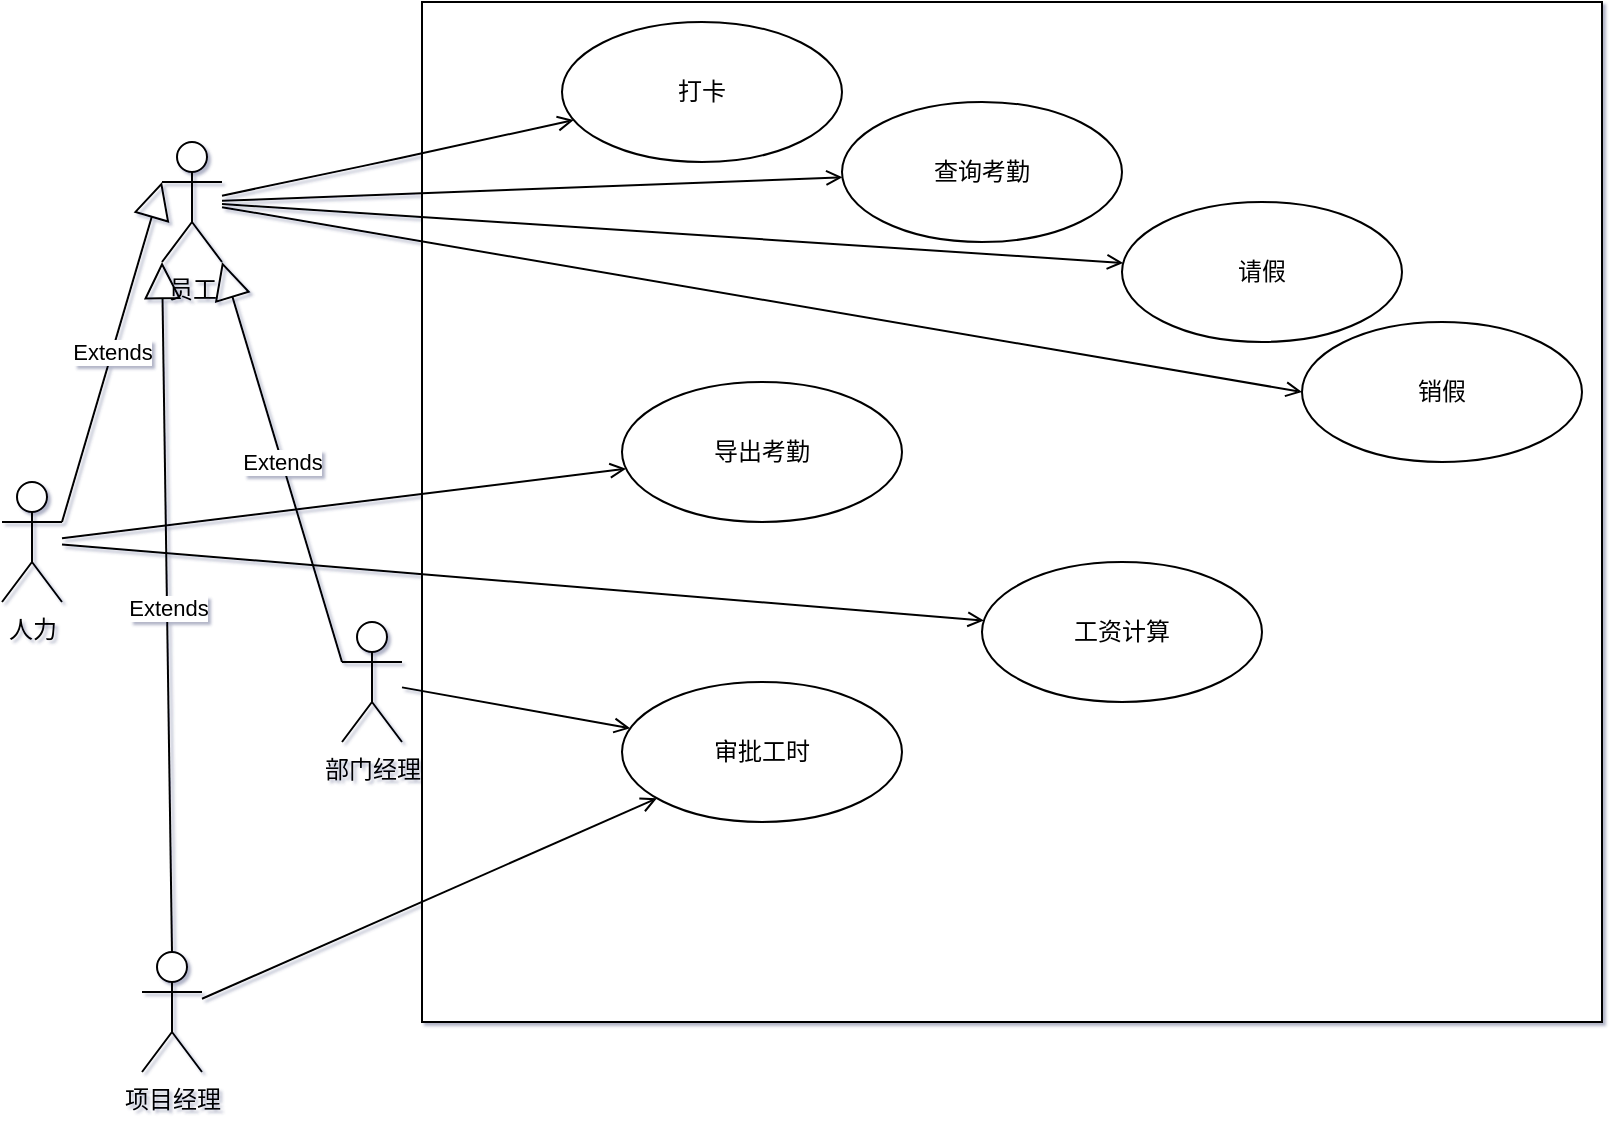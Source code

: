 <mxfile version="13.6.6" type="github">
  <diagram id="3O7aOPLbHNQYHT-uPP3J" name="第 1 页">
    <mxGraphModel dx="1080" dy="516" grid="1" gridSize="10" guides="1" tooltips="1" connect="1" arrows="1" fold="1" page="1" pageScale="1" pageWidth="3300" pageHeight="4681" math="0" shadow="1">
      <root>
        <mxCell id="0" />
        <mxCell id="1" parent="0" />
        <mxCell id="9IIHRy7FrsHNnAuDJjh5-1" value="" style="verticalLabelPosition=bottom;verticalAlign=top;html=1;shape=mxgraph.basic.rect;fillColor2=none;strokeWidth=1;size=20;indent=5;" vertex="1" parent="1">
          <mxGeometry x="220" y="50" width="590" height="510" as="geometry" />
        </mxCell>
        <mxCell id="9IIHRy7FrsHNnAuDJjh5-2" style="edgeStyle=none;orthogonalLoop=1;jettySize=auto;html=1;endArrow=open;endFill=0;" edge="1" parent="1" source="9IIHRy7FrsHNnAuDJjh5-3" target="9IIHRy7FrsHNnAuDJjh5-23">
          <mxGeometry relative="1" as="geometry" />
        </mxCell>
        <mxCell id="9IIHRy7FrsHNnAuDJjh5-3" value="项目经理" style="shape=umlActor;verticalLabelPosition=bottom;verticalAlign=top;html=1;" vertex="1" parent="1">
          <mxGeometry x="80" y="525" width="30" height="60" as="geometry" />
        </mxCell>
        <mxCell id="9IIHRy7FrsHNnAuDJjh5-4" value="打卡" style="ellipse;whiteSpace=wrap;html=1;" vertex="1" parent="1">
          <mxGeometry x="290" y="60" width="140" height="70" as="geometry" />
        </mxCell>
        <mxCell id="9IIHRy7FrsHNnAuDJjh5-5" style="orthogonalLoop=1;jettySize=auto;html=1;endArrow=open;endFill=0;" edge="1" parent="1" source="9IIHRy7FrsHNnAuDJjh5-9" target="9IIHRy7FrsHNnAuDJjh5-4">
          <mxGeometry relative="1" as="geometry">
            <Array as="points">
              <mxPoint x="200" y="130" />
            </Array>
          </mxGeometry>
        </mxCell>
        <mxCell id="9IIHRy7FrsHNnAuDJjh5-6" style="edgeStyle=none;orthogonalLoop=1;jettySize=auto;html=1;endArrow=open;endFill=0;" edge="1" parent="1" source="9IIHRy7FrsHNnAuDJjh5-9" target="9IIHRy7FrsHNnAuDJjh5-15">
          <mxGeometry relative="1" as="geometry" />
        </mxCell>
        <mxCell id="9IIHRy7FrsHNnAuDJjh5-7" style="edgeStyle=none;orthogonalLoop=1;jettySize=auto;html=1;endArrow=open;endFill=0;" edge="1" parent="1" source="9IIHRy7FrsHNnAuDJjh5-9" target="9IIHRy7FrsHNnAuDJjh5-21">
          <mxGeometry relative="1" as="geometry" />
        </mxCell>
        <mxCell id="9IIHRy7FrsHNnAuDJjh5-8" style="edgeStyle=none;orthogonalLoop=1;jettySize=auto;html=1;entryX=0;entryY=0.5;entryDx=0;entryDy=0;endArrow=open;endFill=0;" edge="1" parent="1" source="9IIHRy7FrsHNnAuDJjh5-9" target="9IIHRy7FrsHNnAuDJjh5-22">
          <mxGeometry relative="1" as="geometry" />
        </mxCell>
        <mxCell id="9IIHRy7FrsHNnAuDJjh5-9" value="员工" style="shape=umlActor;verticalLabelPosition=bottom;verticalAlign=top;html=1;" vertex="1" parent="1">
          <mxGeometry x="90" y="120" width="30" height="60" as="geometry" />
        </mxCell>
        <mxCell id="9IIHRy7FrsHNnAuDJjh5-10" style="edgeStyle=none;orthogonalLoop=1;jettySize=auto;html=1;endArrow=open;endFill=0;" edge="1" parent="1" source="9IIHRy7FrsHNnAuDJjh5-11" target="9IIHRy7FrsHNnAuDJjh5-23">
          <mxGeometry relative="1" as="geometry" />
        </mxCell>
        <mxCell id="9IIHRy7FrsHNnAuDJjh5-11" value="部门经理" style="shape=umlActor;verticalLabelPosition=bottom;verticalAlign=top;html=1;" vertex="1" parent="1">
          <mxGeometry x="180" y="360" width="30" height="60" as="geometry" />
        </mxCell>
        <mxCell id="9IIHRy7FrsHNnAuDJjh5-12" style="edgeStyle=none;orthogonalLoop=1;jettySize=auto;html=1;endArrow=open;endFill=0;" edge="1" parent="1" source="9IIHRy7FrsHNnAuDJjh5-14" target="9IIHRy7FrsHNnAuDJjh5-19">
          <mxGeometry relative="1" as="geometry" />
        </mxCell>
        <mxCell id="9IIHRy7FrsHNnAuDJjh5-13" style="edgeStyle=none;orthogonalLoop=1;jettySize=auto;html=1;endArrow=open;endFill=0;" edge="1" parent="1" source="9IIHRy7FrsHNnAuDJjh5-14" target="9IIHRy7FrsHNnAuDJjh5-20">
          <mxGeometry relative="1" as="geometry" />
        </mxCell>
        <mxCell id="9IIHRy7FrsHNnAuDJjh5-14" value="人力" style="shape=umlActor;verticalLabelPosition=bottom;verticalAlign=top;html=1;" vertex="1" parent="1">
          <mxGeometry x="10" y="290" width="30" height="60" as="geometry" />
        </mxCell>
        <mxCell id="9IIHRy7FrsHNnAuDJjh5-15" value="请假" style="ellipse;whiteSpace=wrap;html=1;" vertex="1" parent="1">
          <mxGeometry x="570" y="150" width="140" height="70" as="geometry" />
        </mxCell>
        <mxCell id="9IIHRy7FrsHNnAuDJjh5-16" value="Extends" style="endArrow=block;endSize=16;endFill=0;html=1;exitX=0;exitY=0.333;exitDx=0;exitDy=0;exitPerimeter=0;entryX=1;entryY=1;entryDx=0;entryDy=0;entryPerimeter=0;" edge="1" parent="1" source="9IIHRy7FrsHNnAuDJjh5-11" target="9IIHRy7FrsHNnAuDJjh5-9">
          <mxGeometry width="160" relative="1" as="geometry">
            <mxPoint x="210" y="250" as="sourcePoint" />
            <mxPoint x="370" y="250" as="targetPoint" />
          </mxGeometry>
        </mxCell>
        <mxCell id="9IIHRy7FrsHNnAuDJjh5-17" value="Extends" style="endArrow=block;endSize=16;endFill=0;html=1;exitX=1;exitY=0.333;exitDx=0;exitDy=0;exitPerimeter=0;entryX=0;entryY=0.333;entryDx=0;entryDy=0;entryPerimeter=0;" edge="1" parent="1" source="9IIHRy7FrsHNnAuDJjh5-14" target="9IIHRy7FrsHNnAuDJjh5-9">
          <mxGeometry width="160" relative="1" as="geometry">
            <mxPoint x="210" y="250" as="sourcePoint" />
            <mxPoint x="370" y="250" as="targetPoint" />
          </mxGeometry>
        </mxCell>
        <mxCell id="9IIHRy7FrsHNnAuDJjh5-18" value="Extends" style="endArrow=block;endSize=16;endFill=0;html=1;exitX=0.5;exitY=0;exitDx=0;exitDy=0;exitPerimeter=0;entryX=0;entryY=1;entryDx=0;entryDy=0;entryPerimeter=0;" edge="1" parent="1" source="9IIHRy7FrsHNnAuDJjh5-3" target="9IIHRy7FrsHNnAuDJjh5-9">
          <mxGeometry width="160" relative="1" as="geometry">
            <mxPoint x="120" y="190" as="sourcePoint" />
            <mxPoint x="280" y="190" as="targetPoint" />
          </mxGeometry>
        </mxCell>
        <mxCell id="9IIHRy7FrsHNnAuDJjh5-19" value="导出考勤" style="ellipse;whiteSpace=wrap;html=1;" vertex="1" parent="1">
          <mxGeometry x="320" y="240" width="140" height="70" as="geometry" />
        </mxCell>
        <mxCell id="9IIHRy7FrsHNnAuDJjh5-20" value="工资计算" style="ellipse;whiteSpace=wrap;html=1;" vertex="1" parent="1">
          <mxGeometry x="500" y="330" width="140" height="70" as="geometry" />
        </mxCell>
        <mxCell id="9IIHRy7FrsHNnAuDJjh5-21" value="查询考勤" style="ellipse;whiteSpace=wrap;html=1;" vertex="1" parent="1">
          <mxGeometry x="430" y="100" width="140" height="70" as="geometry" />
        </mxCell>
        <mxCell id="9IIHRy7FrsHNnAuDJjh5-22" value="销假" style="ellipse;whiteSpace=wrap;html=1;" vertex="1" parent="1">
          <mxGeometry x="660" y="210" width="140" height="70" as="geometry" />
        </mxCell>
        <mxCell id="9IIHRy7FrsHNnAuDJjh5-23" value="审批工时" style="ellipse;whiteSpace=wrap;html=1;" vertex="1" parent="1">
          <mxGeometry x="320" y="390" width="140" height="70" as="geometry" />
        </mxCell>
      </root>
    </mxGraphModel>
  </diagram>
</mxfile>
